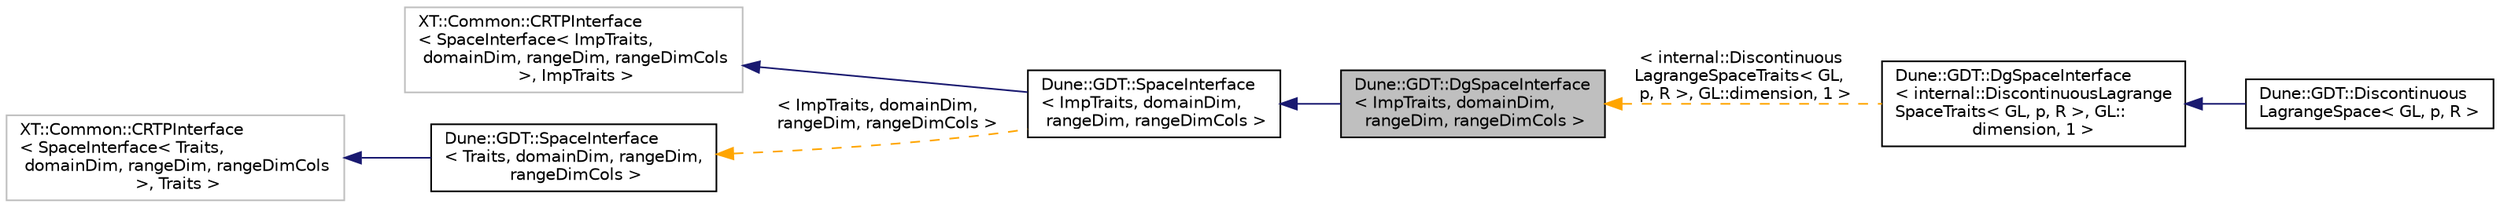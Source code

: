 digraph "Dune::GDT::DgSpaceInterface&lt; ImpTraits, domainDim, rangeDim, rangeDimCols &gt;"
{
  edge [fontname="Helvetica",fontsize="10",labelfontname="Helvetica",labelfontsize="10"];
  node [fontname="Helvetica",fontsize="10",shape=record];
  rankdir="LR";
  Node0 [label="Dune::GDT::DgSpaceInterface\l\< ImpTraits, domainDim,\l rangeDim, rangeDimCols \>",height=0.2,width=0.4,color="black", fillcolor="grey75", style="filled", fontcolor="black"];
  Node1 -> Node0 [dir="back",color="midnightblue",fontsize="10",style="solid",fontname="Helvetica"];
  Node1 [label="Dune::GDT::SpaceInterface\l\< ImpTraits, domainDim,\l rangeDim, rangeDimCols \>",height=0.2,width=0.4,color="black", fillcolor="white", style="filled",URL="$a02715.html"];
  Node2 -> Node1 [dir="back",color="midnightblue",fontsize="10",style="solid",fontname="Helvetica"];
  Node2 [label="XT::Common::CRTPInterface\l\< SpaceInterface\< ImpTraits,\l domainDim, rangeDim, rangeDimCols\l \>, ImpTraits \>",height=0.2,width=0.4,color="grey75", fillcolor="white", style="filled"];
  Node3 -> Node1 [dir="back",color="orange",fontsize="10",style="dashed",label=" \< ImpTraits, domainDim,\l rangeDim, rangeDimCols \>" ,fontname="Helvetica"];
  Node3 [label="Dune::GDT::SpaceInterface\l\< Traits, domainDim, rangeDim,\l rangeDimCols \>",height=0.2,width=0.4,color="black", fillcolor="white", style="filled",URL="$a02715.html"];
  Node4 -> Node3 [dir="back",color="midnightblue",fontsize="10",style="solid",fontname="Helvetica"];
  Node4 [label="XT::Common::CRTPInterface\l\< SpaceInterface\< Traits,\l domainDim, rangeDim, rangeDimCols\l \>, Traits \>",height=0.2,width=0.4,color="grey75", fillcolor="white", style="filled"];
  Node0 -> Node5 [dir="back",color="orange",fontsize="10",style="dashed",label=" \< internal::Discontinuous\lLagrangeSpaceTraits\< GL,\l p, R \>, GL::dimension, 1 \>" ,fontname="Helvetica"];
  Node5 [label="Dune::GDT::DgSpaceInterface\l\< internal::DiscontinuousLagrange\lSpaceTraits\< GL, p, R \>, GL::\ldimension, 1 \>",height=0.2,width=0.4,color="black", fillcolor="white", style="filled",URL="$a02599.html"];
  Node5 -> Node6 [dir="back",color="midnightblue",fontsize="10",style="solid",fontname="Helvetica"];
  Node6 [label="Dune::GDT::Discontinuous\lLagrangeSpace\< GL, p, R \>",height=0.2,width=0.4,color="black", fillcolor="white", style="filled",URL="$a02571.html"];
}
